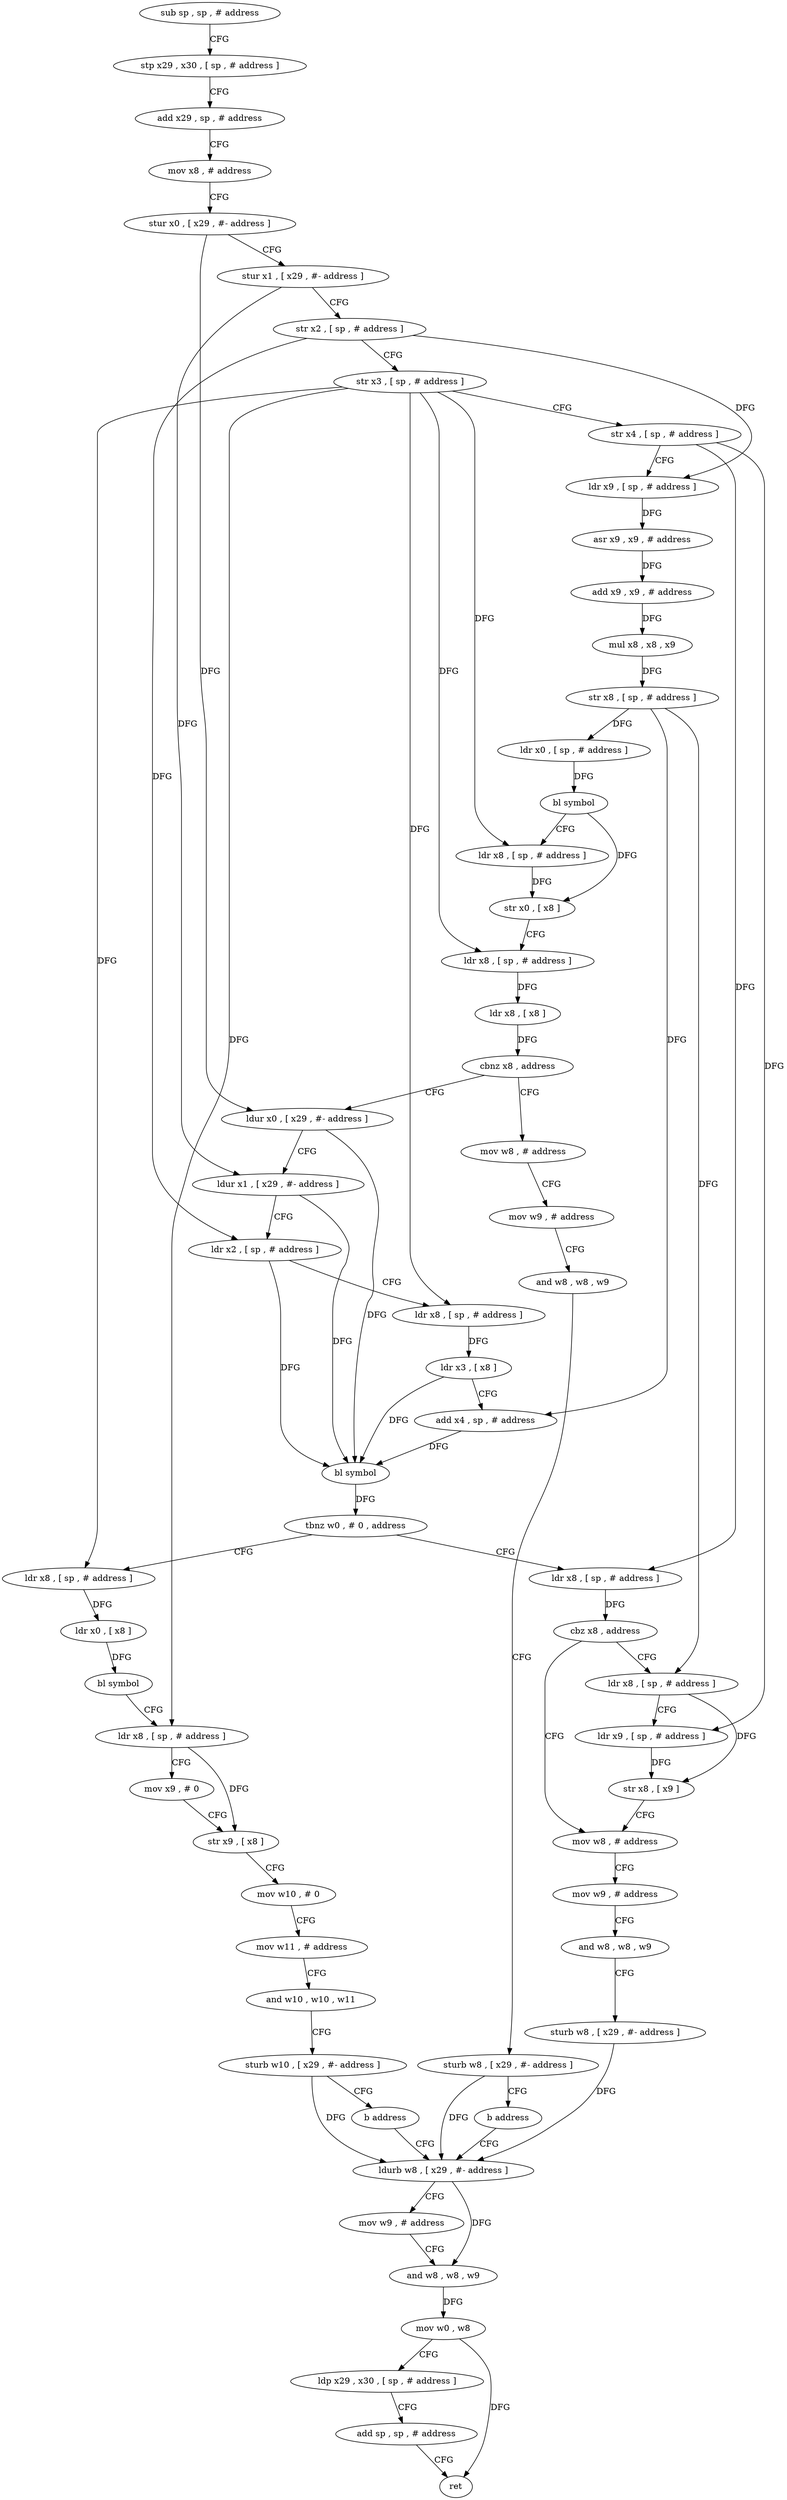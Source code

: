 digraph "func" {
"4213064" [label = "sub sp , sp , # address" ]
"4213068" [label = "stp x29 , x30 , [ sp , # address ]" ]
"4213072" [label = "add x29 , sp , # address" ]
"4213076" [label = "mov x8 , # address" ]
"4213080" [label = "stur x0 , [ x29 , #- address ]" ]
"4213084" [label = "stur x1 , [ x29 , #- address ]" ]
"4213088" [label = "str x2 , [ sp , # address ]" ]
"4213092" [label = "str x3 , [ sp , # address ]" ]
"4213096" [label = "str x4 , [ sp , # address ]" ]
"4213100" [label = "ldr x9 , [ sp , # address ]" ]
"4213104" [label = "asr x9 , x9 , # address" ]
"4213108" [label = "add x9 , x9 , # address" ]
"4213112" [label = "mul x8 , x8 , x9" ]
"4213116" [label = "str x8 , [ sp , # address ]" ]
"4213120" [label = "ldr x0 , [ sp , # address ]" ]
"4213124" [label = "bl symbol" ]
"4213128" [label = "ldr x8 , [ sp , # address ]" ]
"4213132" [label = "str x0 , [ x8 ]" ]
"4213136" [label = "ldr x8 , [ sp , # address ]" ]
"4213140" [label = "ldr x8 , [ x8 ]" ]
"4213144" [label = "cbnz x8 , address" ]
"4213168" [label = "ldur x0 , [ x29 , #- address ]" ]
"4213148" [label = "mov w8 , # address" ]
"4213172" [label = "ldur x1 , [ x29 , #- address ]" ]
"4213176" [label = "ldr x2 , [ sp , # address ]" ]
"4213180" [label = "ldr x8 , [ sp , # address ]" ]
"4213184" [label = "ldr x3 , [ x8 ]" ]
"4213188" [label = "add x4 , sp , # address" ]
"4213192" [label = "bl symbol" ]
"4213196" [label = "tbnz w0 , # 0 , address" ]
"4213244" [label = "ldr x8 , [ sp , # address ]" ]
"4213200" [label = "ldr x8 , [ sp , # address ]" ]
"4213152" [label = "mov w9 , # address" ]
"4213156" [label = "and w8 , w8 , w9" ]
"4213160" [label = "sturb w8 , [ x29 , #- address ]" ]
"4213164" [label = "b address" ]
"4213280" [label = "ldurb w8 , [ x29 , #- address ]" ]
"4213248" [label = "cbz x8 , address" ]
"4213264" [label = "mov w8 , # address" ]
"4213252" [label = "ldr x8 , [ sp , # address ]" ]
"4213204" [label = "ldr x0 , [ x8 ]" ]
"4213208" [label = "bl symbol" ]
"4213212" [label = "ldr x8 , [ sp , # address ]" ]
"4213216" [label = "mov x9 , # 0" ]
"4213220" [label = "str x9 , [ x8 ]" ]
"4213224" [label = "mov w10 , # 0" ]
"4213228" [label = "mov w11 , # address" ]
"4213232" [label = "and w10 , w10 , w11" ]
"4213236" [label = "sturb w10 , [ x29 , #- address ]" ]
"4213240" [label = "b address" ]
"4213284" [label = "mov w9 , # address" ]
"4213288" [label = "and w8 , w8 , w9" ]
"4213292" [label = "mov w0 , w8" ]
"4213296" [label = "ldp x29 , x30 , [ sp , # address ]" ]
"4213300" [label = "add sp , sp , # address" ]
"4213304" [label = "ret" ]
"4213268" [label = "mov w9 , # address" ]
"4213272" [label = "and w8 , w8 , w9" ]
"4213276" [label = "sturb w8 , [ x29 , #- address ]" ]
"4213256" [label = "ldr x9 , [ sp , # address ]" ]
"4213260" [label = "str x8 , [ x9 ]" ]
"4213064" -> "4213068" [ label = "CFG" ]
"4213068" -> "4213072" [ label = "CFG" ]
"4213072" -> "4213076" [ label = "CFG" ]
"4213076" -> "4213080" [ label = "CFG" ]
"4213080" -> "4213084" [ label = "CFG" ]
"4213080" -> "4213168" [ label = "DFG" ]
"4213084" -> "4213088" [ label = "CFG" ]
"4213084" -> "4213172" [ label = "DFG" ]
"4213088" -> "4213092" [ label = "CFG" ]
"4213088" -> "4213100" [ label = "DFG" ]
"4213088" -> "4213176" [ label = "DFG" ]
"4213092" -> "4213096" [ label = "CFG" ]
"4213092" -> "4213128" [ label = "DFG" ]
"4213092" -> "4213136" [ label = "DFG" ]
"4213092" -> "4213180" [ label = "DFG" ]
"4213092" -> "4213200" [ label = "DFG" ]
"4213092" -> "4213212" [ label = "DFG" ]
"4213096" -> "4213100" [ label = "CFG" ]
"4213096" -> "4213244" [ label = "DFG" ]
"4213096" -> "4213256" [ label = "DFG" ]
"4213100" -> "4213104" [ label = "DFG" ]
"4213104" -> "4213108" [ label = "DFG" ]
"4213108" -> "4213112" [ label = "DFG" ]
"4213112" -> "4213116" [ label = "DFG" ]
"4213116" -> "4213120" [ label = "DFG" ]
"4213116" -> "4213252" [ label = "DFG" ]
"4213116" -> "4213188" [ label = "DFG" ]
"4213120" -> "4213124" [ label = "DFG" ]
"4213124" -> "4213128" [ label = "CFG" ]
"4213124" -> "4213132" [ label = "DFG" ]
"4213128" -> "4213132" [ label = "DFG" ]
"4213132" -> "4213136" [ label = "CFG" ]
"4213136" -> "4213140" [ label = "DFG" ]
"4213140" -> "4213144" [ label = "DFG" ]
"4213144" -> "4213168" [ label = "CFG" ]
"4213144" -> "4213148" [ label = "CFG" ]
"4213168" -> "4213172" [ label = "CFG" ]
"4213168" -> "4213192" [ label = "DFG" ]
"4213148" -> "4213152" [ label = "CFG" ]
"4213172" -> "4213176" [ label = "CFG" ]
"4213172" -> "4213192" [ label = "DFG" ]
"4213176" -> "4213180" [ label = "CFG" ]
"4213176" -> "4213192" [ label = "DFG" ]
"4213180" -> "4213184" [ label = "DFG" ]
"4213184" -> "4213188" [ label = "CFG" ]
"4213184" -> "4213192" [ label = "DFG" ]
"4213188" -> "4213192" [ label = "DFG" ]
"4213192" -> "4213196" [ label = "DFG" ]
"4213196" -> "4213244" [ label = "CFG" ]
"4213196" -> "4213200" [ label = "CFG" ]
"4213244" -> "4213248" [ label = "DFG" ]
"4213200" -> "4213204" [ label = "DFG" ]
"4213152" -> "4213156" [ label = "CFG" ]
"4213156" -> "4213160" [ label = "CFG" ]
"4213160" -> "4213164" [ label = "CFG" ]
"4213160" -> "4213280" [ label = "DFG" ]
"4213164" -> "4213280" [ label = "CFG" ]
"4213280" -> "4213284" [ label = "CFG" ]
"4213280" -> "4213288" [ label = "DFG" ]
"4213248" -> "4213264" [ label = "CFG" ]
"4213248" -> "4213252" [ label = "CFG" ]
"4213264" -> "4213268" [ label = "CFG" ]
"4213252" -> "4213256" [ label = "CFG" ]
"4213252" -> "4213260" [ label = "DFG" ]
"4213204" -> "4213208" [ label = "DFG" ]
"4213208" -> "4213212" [ label = "CFG" ]
"4213212" -> "4213216" [ label = "CFG" ]
"4213212" -> "4213220" [ label = "DFG" ]
"4213216" -> "4213220" [ label = "CFG" ]
"4213220" -> "4213224" [ label = "CFG" ]
"4213224" -> "4213228" [ label = "CFG" ]
"4213228" -> "4213232" [ label = "CFG" ]
"4213232" -> "4213236" [ label = "CFG" ]
"4213236" -> "4213240" [ label = "CFG" ]
"4213236" -> "4213280" [ label = "DFG" ]
"4213240" -> "4213280" [ label = "CFG" ]
"4213284" -> "4213288" [ label = "CFG" ]
"4213288" -> "4213292" [ label = "DFG" ]
"4213292" -> "4213296" [ label = "CFG" ]
"4213292" -> "4213304" [ label = "DFG" ]
"4213296" -> "4213300" [ label = "CFG" ]
"4213300" -> "4213304" [ label = "CFG" ]
"4213268" -> "4213272" [ label = "CFG" ]
"4213272" -> "4213276" [ label = "CFG" ]
"4213276" -> "4213280" [ label = "DFG" ]
"4213256" -> "4213260" [ label = "DFG" ]
"4213260" -> "4213264" [ label = "CFG" ]
}
